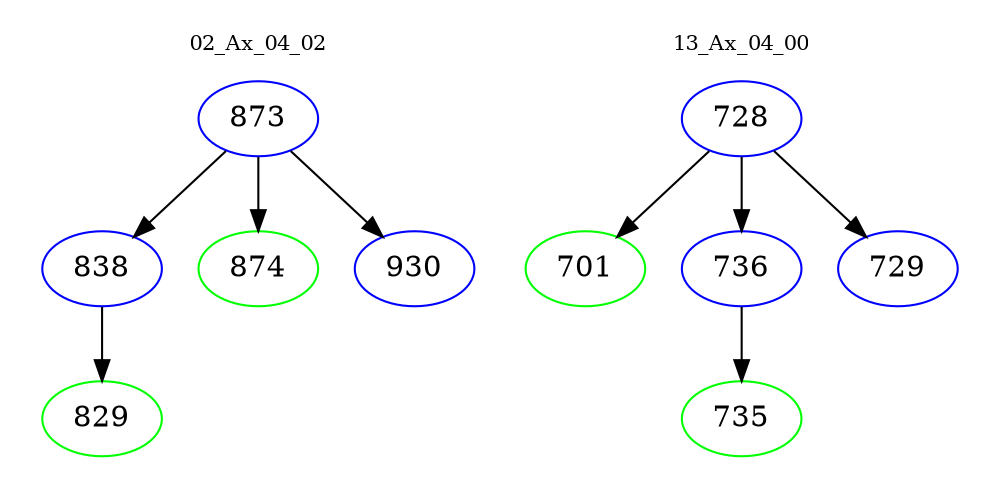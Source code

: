 digraph{
subgraph cluster_0 {
color = white
label = "02_Ax_04_02";
fontsize=10;
T0_873 [label="873", color="blue"]
T0_873 -> T0_838 [color="black"]
T0_838 [label="838", color="blue"]
T0_838 -> T0_829 [color="black"]
T0_829 [label="829", color="green"]
T0_873 -> T0_874 [color="black"]
T0_874 [label="874", color="green"]
T0_873 -> T0_930 [color="black"]
T0_930 [label="930", color="blue"]
}
subgraph cluster_1 {
color = white
label = "13_Ax_04_00";
fontsize=10;
T1_728 [label="728", color="blue"]
T1_728 -> T1_701 [color="black"]
T1_701 [label="701", color="green"]
T1_728 -> T1_736 [color="black"]
T1_736 [label="736", color="blue"]
T1_736 -> T1_735 [color="black"]
T1_735 [label="735", color="green"]
T1_728 -> T1_729 [color="black"]
T1_729 [label="729", color="blue"]
}
}
